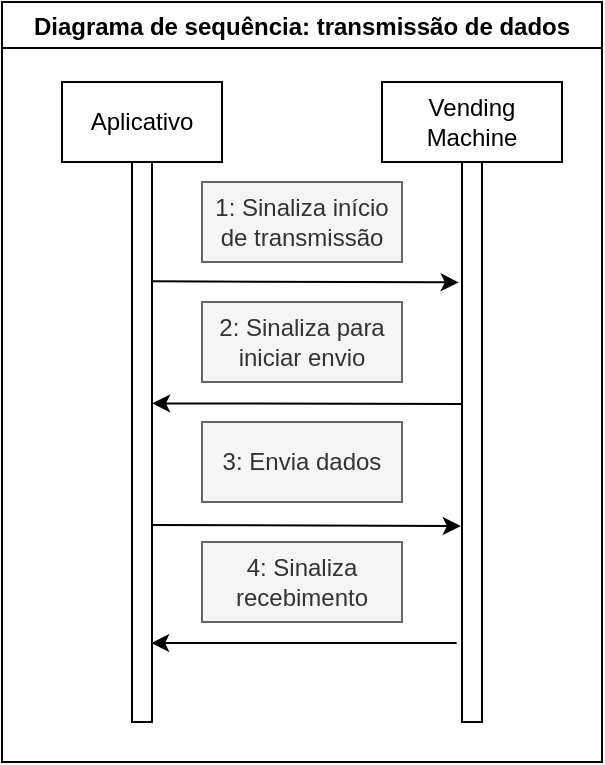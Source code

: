 <mxfile version="17.4.2" type="device"><diagram id="XpbzrRb5pC8g9O-jz1vl" name="Page-1"><mxGraphModel dx="744" dy="519" grid="1" gridSize="10" guides="1" tooltips="1" connect="1" arrows="1" fold="1" page="1" pageScale="1" pageWidth="700" pageHeight="750" math="0" shadow="0"><root><mxCell id="0"/><mxCell id="1" parent="0"/><mxCell id="Q7Z-GHddVZ9L016aAzX6-1" value="Aplicativo" style="rounded=0;whiteSpace=wrap;html=1;" vertex="1" parent="1"><mxGeometry x="200" y="40" width="80" height="40" as="geometry"/></mxCell><mxCell id="Q7Z-GHddVZ9L016aAzX6-2" value="Vending Machine" style="rounded=0;whiteSpace=wrap;html=1;" vertex="1" parent="1"><mxGeometry x="360" y="40" width="90" height="40" as="geometry"/></mxCell><mxCell id="Q7Z-GHddVZ9L016aAzX6-3" value="" style="rounded=0;whiteSpace=wrap;html=1;" vertex="1" parent="1"><mxGeometry x="235" y="80" width="10" height="280" as="geometry"/></mxCell><mxCell id="Q7Z-GHddVZ9L016aAzX6-4" value="" style="rounded=0;whiteSpace=wrap;html=1;" vertex="1" parent="1"><mxGeometry x="400" y="80" width="10" height="280" as="geometry"/></mxCell><mxCell id="Q7Z-GHddVZ9L016aAzX6-5" value="1: Sinaliza início de transmissão" style="rounded=0;whiteSpace=wrap;html=1;fillColor=#f5f5f5;fontColor=#333333;strokeColor=#666666;" vertex="1" parent="1"><mxGeometry x="270" y="90" width="100" height="40" as="geometry"/></mxCell><mxCell id="Q7Z-GHddVZ9L016aAzX6-6" value="" style="endArrow=classic;html=1;rounded=0;exitX=1.005;exitY=0.213;exitDx=0;exitDy=0;entryX=-0.162;entryY=0.215;entryDx=0;entryDy=0;exitPerimeter=0;entryPerimeter=0;" edge="1" parent="1" source="Q7Z-GHddVZ9L016aAzX6-3" target="Q7Z-GHddVZ9L016aAzX6-4"><mxGeometry width="50" height="50" relative="1" as="geometry"><mxPoint x="340" y="320" as="sourcePoint"/><mxPoint x="390" y="270" as="targetPoint"/></mxGeometry></mxCell><mxCell id="Q7Z-GHddVZ9L016aAzX6-7" value="2: Sinaliza para iniciar envio" style="rounded=0;whiteSpace=wrap;html=1;fillColor=#f5f5f5;fontColor=#333333;strokeColor=#666666;" vertex="1" parent="1"><mxGeometry x="270" y="150" width="100" height="40" as="geometry"/></mxCell><mxCell id="Q7Z-GHddVZ9L016aAzX6-8" value="" style="endArrow=classic;html=1;rounded=0;exitX=-0.019;exitY=0.432;exitDx=0;exitDy=0;entryX=1.005;entryY=0.431;entryDx=0;entryDy=0;entryPerimeter=0;exitPerimeter=0;" edge="1" parent="1" source="Q7Z-GHddVZ9L016aAzX6-4" target="Q7Z-GHddVZ9L016aAzX6-3"><mxGeometry width="50" height="50" relative="1" as="geometry"><mxPoint x="255" y="150" as="sourcePoint"/><mxPoint x="410" y="150.0" as="targetPoint"/></mxGeometry></mxCell><mxCell id="Q7Z-GHddVZ9L016aAzX6-9" value="3: Envia dados" style="rounded=0;whiteSpace=wrap;html=1;fillColor=#f5f5f5;fontColor=#333333;strokeColor=#666666;" vertex="1" parent="1"><mxGeometry x="270" y="210" width="100" height="40" as="geometry"/></mxCell><mxCell id="Q7Z-GHddVZ9L016aAzX6-10" value="" style="endArrow=classic;html=1;rounded=0;exitX=0.957;exitY=0.648;exitDx=0;exitDy=0;entryX=-0.059;entryY=0.65;entryDx=0;entryDy=0;exitPerimeter=0;entryPerimeter=0;" edge="1" parent="1" source="Q7Z-GHddVZ9L016aAzX6-3" target="Q7Z-GHddVZ9L016aAzX6-4"><mxGeometry width="50" height="50" relative="1" as="geometry"><mxPoint x="410" y="210" as="sourcePoint"/><mxPoint x="255" y="210" as="targetPoint"/></mxGeometry></mxCell><mxCell id="Q7Z-GHddVZ9L016aAzX6-11" value="4: Sinaliza recebimento" style="rounded=0;whiteSpace=wrap;html=1;fillColor=#f5f5f5;fontColor=#333333;strokeColor=#666666;" vertex="1" parent="1"><mxGeometry x="270" y="270" width="100" height="40" as="geometry"/></mxCell><mxCell id="Q7Z-GHddVZ9L016aAzX6-12" value="" style="endArrow=classic;html=1;rounded=0;exitX=-0.266;exitY=0.859;exitDx=0;exitDy=0;entryX=0.957;entryY=0.859;entryDx=0;entryDy=0;entryPerimeter=0;exitPerimeter=0;" edge="1" parent="1" source="Q7Z-GHddVZ9L016aAzX6-4" target="Q7Z-GHddVZ9L016aAzX6-3"><mxGeometry width="50" height="50" relative="1" as="geometry"><mxPoint x="255" y="270" as="sourcePoint"/><mxPoint x="250" y="320" as="targetPoint"/></mxGeometry></mxCell><mxCell id="Q7Z-GHddVZ9L016aAzX6-14" value="Diagrama de sequência: transmissão de dados" style="swimlane;" vertex="1" parent="1"><mxGeometry x="170" width="300" height="380" as="geometry"/></mxCell></root></mxGraphModel></diagram></mxfile>